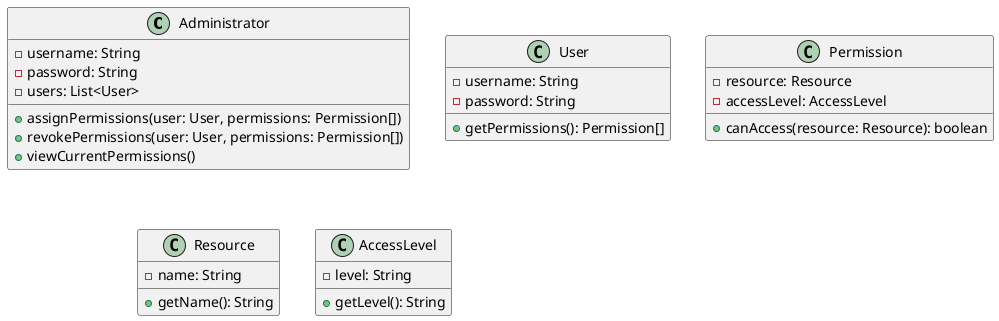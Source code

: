 @startuml
    class Administrator {
        - username: String
        - password: String
        - users: List<User>
        + assignPermissions(user: User, permissions: Permission[])
        + revokePermissions(user: User, permissions: Permission[])
        + viewCurrentPermissions()
    }

    class User {
        - username: String
        - password: String
        + getPermissions(): Permission[]
    }

    class Permission {
        - resource: Resource
        - accessLevel: AccessLevel
        + canAccess(resource: Resource): boolean
    }

    class Resource {
        - name: String
        + getName(): String
    }

    class AccessLevel {
        - level: String
        + getLevel(): String
    }
    @enduml